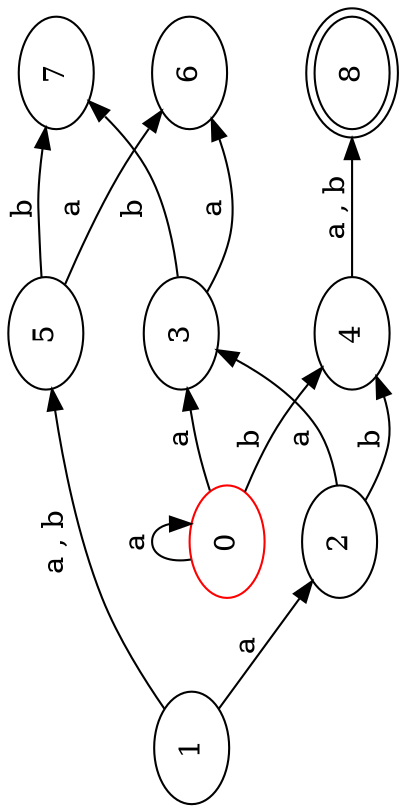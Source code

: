 digraph a { 
 graph [rotate = 90];
 rankdir=LR
0[ label ="0", color=red ];
0 -> 0 [ label = "a" ];
0 -> 3 [ label = "a" ];
0 -> 4 [ label = "b" ];
1[ label ="1",];
1 -> 2 [ label = "a" ];
1 -> 5 [ label = "a , b" ];
2[ label ="2",];
2 -> 3 [ label = "a" ];
2 -> 4 [ label = "b" ];
3[ label ="3",];
3 -> 6 [ label = "a" ];
3 -> 7 [ label = "b" ];
4[ label ="4",];
4 -> 8 [ label = "a , b" ];
5[ label ="5",];
5 -> 6 [ label = "a" ];
5 -> 7 [ label = "b" ];
6[ label ="6",];
7[ label ="7",];
8[ label ="8",peripheries=2 ];
}
